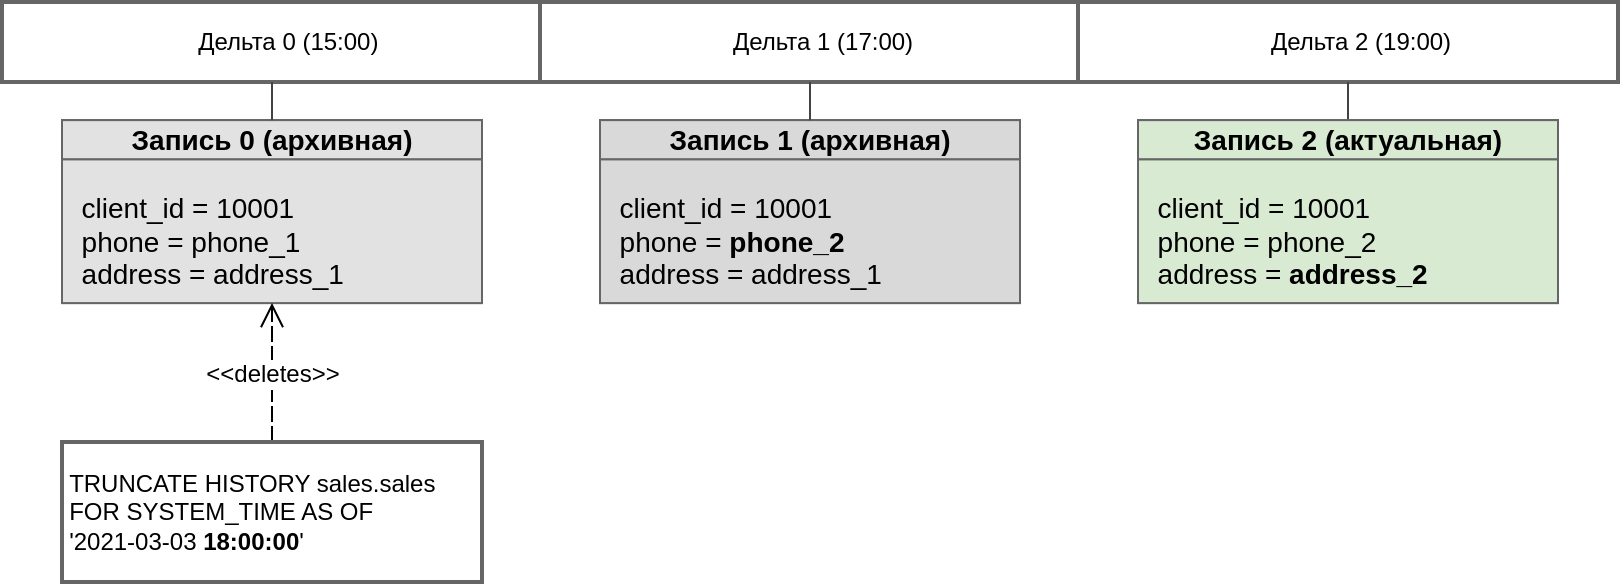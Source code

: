 <mxfile version="14.6.13" type="device"><diagram id="1TJ0KaK4ZdijqrAgzvqB" name="Страница 1"><mxGraphModel dx="1010" dy="609" grid="1" gridSize="10" guides="1" tooltips="1" connect="1" arrows="1" fold="1" page="1" pageScale="1" pageWidth="850" pageHeight="1100" math="0" shadow="0"><root><mxCell id="0"/><mxCell id="1" parent="0"/><mxCell id="RrUR-xSOXoD-MwmKxzxo-1" value="&lt;div style='width: 240.0px;height:auto;word-break: break-word;'&gt;&lt;div align=&quot;center&quot;&gt;&lt;span style=&quot;font-family: Arial; font-size: 12px; text-decoration: none; line-height: 14px;&quot;&gt;&amp;nbsp;Дельта 0 (15:00)&lt;/span&gt;&lt;/div&gt;&lt;/div&gt;" style="shape=rect;shadow=0;strokeWidth=2;fillColor=#ffffff;strokeColor=#666666;opacity=100.0;html=1;nl2Br=0;verticalAlign=middle;align=center;spacingLeft=13.5;spacingRight=0;whiteSpace=wrap;gliffyId=0;" vertex="1" parent="1"><mxGeometry x="10" y="10" width="270" height="40" as="geometry"/></mxCell><mxCell id="RrUR-xSOXoD-MwmKxzxo-2" value="&lt;div style='width: 240.0px;height:auto;word-break: break-word;'&gt;&lt;div align=&quot;center&quot;&gt;&lt;span style=&quot;font-family: Arial; font-size: 12px; text-decoration: none; line-height: 14px;&quot;&gt;Дельта 1 (17:00)&lt;/span&gt;&lt;/div&gt;&lt;/div&gt;" style="shape=rect;shadow=0;strokeWidth=2;fillColor=#ffffff;strokeColor=#666666;opacity=100.0;html=1;nl2Br=0;verticalAlign=middle;align=center;spacingLeft=13.5;spacingRight=0;whiteSpace=wrap;gliffyId=3;" vertex="1" parent="1"><mxGeometry x="279" y="10" width="270" height="40" as="geometry"/></mxCell><mxCell id="RrUR-xSOXoD-MwmKxzxo-3" value="&lt;div style='width: 240.0px;height:auto;word-break: break-word;'&gt;&lt;div align=&quot;center&quot;&gt;&lt;span style=&quot;font-family: Arial; font-size: 12px; text-decoration: none; line-height: 14px;&quot;&gt;Дельта 2 (19:00)&lt;/span&gt;&lt;/div&gt;&lt;/div&gt;" style="shape=rect;shadow=0;strokeWidth=2;fillColor=#ffffff;strokeColor=#666666;opacity=100.0;html=1;nl2Br=0;verticalAlign=middle;align=center;spacingLeft=13.5;spacingRight=0;whiteSpace=wrap;gliffyId=5;" vertex="1" parent="1"><mxGeometry x="548" y="10" width="270" height="40" as="geometry"/></mxCell><mxCell id="RrUR-xSOXoD-MwmKxzxo-4" style="shape=filledEdge;strokeWidth=1;strokeColor=#434343;fillColor=none;startArrow=none;startFill=0;startSize=6;endArrow=none;endFill=0;endSize=6;rounded=0;gliffyId=19;edgeStyle=orthogonalEdgeStyle;" edge="1" parent="1" source="RrUR-xSOXoD-MwmKxzxo-11" target="RrUR-xSOXoD-MwmKxzxo-3"><mxGeometry width="106.4" height="64" relative="1" as="geometry"><Array as="points"><mxPoint x="683" y="69.065"/><mxPoint x="683" y="50"/></Array></mxGeometry></mxCell><mxCell id="RrUR-xSOXoD-MwmKxzxo-5" style="shape=rect;shadow=0;strokeWidth=1;fillColor=#e2e2e2;strokeColor=#666666;opacity=100.0;gliffyId=52;" vertex="1" parent="1"><mxGeometry x="40" y="69.065" width="210" height="91.478" as="geometry"/></mxCell><mxCell id="RrUR-xSOXoD-MwmKxzxo-6" value="&lt;div style='width: 207.0px;height:auto;word-break: break-word;'&gt;&lt;div align=&quot;center&quot;&gt;&lt;span style=&quot;font-family: Arial; font-size: 14px; font-weight: bold; text-decoration: none; line-height: 16.5px;&quot;&gt;Запись 0 (архивная)&lt;/span&gt;&lt;/div&gt;&lt;/div&gt;" style="shape=rect;shadow=0;strokeWidth=1;fillColor=#e2e2e2;strokeColor=#666666;opacity=100.0;html=1;nl2Br=0;verticalAlign=top;align=center;spacingLeft=0.0;spacingRight=0;spacingTop=-5.0;spacingBottom=2;whiteSpace=wrap;gliffyId=53;" vertex="1" parent="RrUR-xSOXoD-MwmKxzxo-5"><mxGeometry width="210" height="19.652" as="geometry"/></mxCell><mxCell id="RrUR-xSOXoD-MwmKxzxo-7" value="&lt;div style='width: 207.0px;height:auto;word-break: break-word;'&gt;&lt;div align=&quot;left&quot;&gt;&lt;span style=&quot;font-family: Arial; font-size: 10px; font-weight: normal; text-decoration: none; line-height: 11px;&quot;&gt;&amp;nbsp;&lt;/span&gt;&lt;/div&gt;&lt;div align=&quot;left&quot;&gt;&lt;span style=&quot;font-family: Arial; font-size: 14px; font-weight: normal; text-decoration: none; line-height: 16.5px;&quot;&gt;&amp;nbsp; client_id = 10001&lt;/span&gt;&lt;/div&gt;&lt;div align=&quot;left&quot;&gt;&lt;span style=&quot;font-family: Arial; font-size: 14px; font-weight: normal; text-decoration: none; line-height: 16.5px;&quot;&gt;&amp;nbsp; phone = phone_1&lt;/span&gt;&lt;/div&gt;&lt;div align=&quot;left&quot;&gt;&lt;span style=&quot;font-family: Arial; font-size: 14px; font-weight: normal; text-decoration: none; line-height: 16.5px;&quot;&gt;&amp;nbsp; address = address_1&lt;/span&gt;&lt;/div&gt;&lt;div align=&quot;left&quot;&gt;&lt;span style=&quot;font-size: 10px; text-decoration: none; line-height: 11px;&quot;&gt;&amp;nbsp;&lt;/span&gt;&lt;/div&gt;&lt;/div&gt;" style="shape=rect;shadow=0;strokeWidth=1;fillColor=#e2e2e2;strokeColor=#666666;opacity=100.0;html=1;nl2Br=0;verticalAlign=top;align=left;spacingLeft=0.0;spacingRight=0;spacingTop=-5.0;spacingBottom=2;whiteSpace=wrap;gliffyId=55;" vertex="1" parent="RrUR-xSOXoD-MwmKxzxo-5"><mxGeometry y="19.652" width="210" height="71.826" as="geometry"/></mxCell><mxCell id="RrUR-xSOXoD-MwmKxzxo-8" style="shape=rect;shadow=0;strokeWidth=1;fillColor=#d9d9d9;strokeColor=#666666;opacity=100.0;gliffyId=168;" vertex="1" parent="1"><mxGeometry x="309" y="69.065" width="210" height="91.478" as="geometry"/></mxCell><mxCell id="RrUR-xSOXoD-MwmKxzxo-9" value="&lt;div style='width: 207.0px;height:auto;word-break: break-word;'&gt;&lt;div align=&quot;center&quot;&gt;&lt;span style=&quot;font-family: Arial; font-size: 14px; font-weight: bold; text-decoration: none; line-height: 16.5px;&quot;&gt;Запись 1 (архивная)&lt;/span&gt;&lt;/div&gt;&lt;/div&gt;" style="shape=rect;shadow=0;strokeWidth=1;fillColor=#d9d9d9;strokeColor=#666666;opacity=100.0;html=1;nl2Br=0;verticalAlign=top;align=center;spacingLeft=0.0;spacingRight=0;spacingTop=-5.0;spacingBottom=2;whiteSpace=wrap;gliffyId=169;" vertex="1" parent="RrUR-xSOXoD-MwmKxzxo-8"><mxGeometry width="210" height="19.652" as="geometry"/></mxCell><mxCell id="RrUR-xSOXoD-MwmKxzxo-10" value="&lt;div style='width: 207.0px;height:auto;word-break: break-word;'&gt;&lt;div align=&quot;left&quot;&gt;&lt;span style=&quot;font-family: Arial; font-size: 10px; font-weight: normal; text-decoration: none; line-height: 11px;&quot;&gt;&amp;nbsp;&lt;/span&gt;&lt;/div&gt;&lt;div align=&quot;left&quot;&gt;&lt;span style=&quot;font-family: Arial; font-size: 14px; font-weight: normal; text-decoration: none; line-height: 16.5px;&quot;&gt;&amp;nbsp; client_id = 10001&lt;/span&gt;&lt;/div&gt;&lt;div align=&quot;left&quot;&gt;&lt;span style=&quot;font-family: Arial; font-size: 14px; font-weight: normal; text-decoration: none; line-height: 16.5px;&quot;&gt;&amp;nbsp; phone = &lt;span style=&quot;font-weight: bold; line-height: 16.5px;&quot;&gt;phone_2&lt;/span&gt;&lt;/span&gt;&lt;/div&gt;&lt;div align=&quot;left&quot;&gt;&lt;span style=&quot;font-family: Arial; font-size: 14px; font-weight: normal; text-decoration: none; line-height: 16.5px;&quot;&gt;&amp;nbsp; address = address_1&lt;/span&gt;&lt;/div&gt;&lt;div align=&quot;left&quot;&gt;&lt;span style=&quot;font-size: 10px; text-decoration: none; line-height: 11px;&quot;&gt;&amp;nbsp;&lt;/span&gt;&lt;/div&gt;&lt;/div&gt;" style="shape=rect;shadow=0;strokeWidth=1;fillColor=#d9d9d9;strokeColor=#666666;opacity=100.0;html=1;nl2Br=0;verticalAlign=top;align=left;spacingLeft=0.0;spacingRight=0;spacingTop=-5.0;spacingBottom=2;whiteSpace=wrap;gliffyId=171;" vertex="1" parent="RrUR-xSOXoD-MwmKxzxo-8"><mxGeometry y="19.652" width="210" height="71.826" as="geometry"/></mxCell><mxCell id="RrUR-xSOXoD-MwmKxzxo-11" style="shape=rect;shadow=0;strokeWidth=1;fillColor=#d9ead3;strokeColor=#666666;opacity=100.0;gliffyId=173;" vertex="1" parent="1"><mxGeometry x="578" y="69.065" width="210" height="91.478" as="geometry"/></mxCell><mxCell id="RrUR-xSOXoD-MwmKxzxo-12" value="&lt;div style='width: 207.0px;height:auto;word-break: break-word;'&gt;&lt;div align=&quot;center&quot;&gt;&lt;span style=&quot;font-family: Arial; font-size: 14px; font-weight: bold; text-decoration: none; line-height: 16.5px;&quot;&gt;Запись 2 (актуальная)&lt;/span&gt;&lt;/div&gt;&lt;/div&gt;" style="shape=rect;shadow=0;strokeWidth=1;fillColor=#d9ead3;strokeColor=#666666;opacity=100.0;html=1;nl2Br=0;verticalAlign=top;align=center;spacingLeft=0.0;spacingRight=0;spacingTop=-5.0;spacingBottom=2;whiteSpace=wrap;gliffyId=174;" vertex="1" parent="RrUR-xSOXoD-MwmKxzxo-11"><mxGeometry width="210" height="19.652" as="geometry"/></mxCell><mxCell id="RrUR-xSOXoD-MwmKxzxo-13" value="&lt;div style='width: 207.0px;height:auto;word-break: break-word;'&gt;&lt;div align=&quot;left&quot;&gt;&lt;span style=&quot;font-family: Arial; font-size: 10px; font-weight: normal; text-decoration: none; line-height: 11px;&quot;&gt;&amp;nbsp;&lt;/span&gt;&lt;/div&gt;&lt;div align=&quot;left&quot;&gt;&lt;span style=&quot;font-family: Arial; font-size: 14px; font-weight: normal; text-decoration: none; line-height: 16.5px;&quot;&gt;&amp;nbsp; client_id = 10001&lt;/span&gt;&lt;/div&gt;&lt;div align=&quot;left&quot;&gt;&lt;span style=&quot;font-family: Arial; font-size: 14px; font-weight: normal; text-decoration: none; line-height: 16.5px;&quot;&gt;&amp;nbsp; phone = phone_2&lt;/span&gt;&lt;/div&gt;&lt;div align=&quot;left&quot;&gt;&lt;span style=&quot;font-family: Arial; font-size: 14px; font-weight: normal; text-decoration: none; line-height: 16.5px;&quot;&gt;&amp;nbsp; address = &lt;span style=&quot;font-weight: bold; line-height: 16.5px;&quot;&gt;address_2&lt;/span&gt;&lt;/span&gt;&lt;/div&gt;&lt;div align=&quot;left&quot;&gt;&lt;span style=&quot;font-size: 10px; text-decoration: none; line-height: 11px;&quot;&gt;&amp;nbsp;&lt;/span&gt;&lt;/div&gt;&lt;/div&gt;" style="shape=rect;shadow=0;strokeWidth=1;fillColor=#d9ead3;strokeColor=#666666;opacity=100.0;html=1;nl2Br=0;verticalAlign=top;align=left;spacingLeft=0.0;spacingRight=0;spacingTop=-5.0;spacingBottom=2;whiteSpace=wrap;gliffyId=176;" vertex="1" parent="RrUR-xSOXoD-MwmKxzxo-11"><mxGeometry y="19.652" width="210" height="71.826" as="geometry"/></mxCell><mxCell id="RrUR-xSOXoD-MwmKxzxo-14" style="shape=filledEdge;strokeWidth=1;strokeColor=#434343;fillColor=none;startArrow=none;startFill=0;startSize=6;endArrow=none;endFill=0;endSize=6;rounded=0;gliffyId=178;edgeStyle=orthogonalEdgeStyle;" edge="1" parent="1" source="RrUR-xSOXoD-MwmKxzxo-8" target="RrUR-xSOXoD-MwmKxzxo-2"><mxGeometry width="106.4" height="64" relative="1" as="geometry"><Array as="points"><mxPoint x="414" y="69.065"/><mxPoint x="414" y="50"/></Array></mxGeometry></mxCell><mxCell id="RrUR-xSOXoD-MwmKxzxo-15" style="shape=filledEdge;strokeWidth=1;strokeColor=#434343;fillColor=none;startArrow=none;startFill=0;startSize=6;endArrow=none;endFill=0;endSize=6;rounded=0;gliffyId=179;edgeStyle=orthogonalEdgeStyle;" edge="1" parent="1" source="RrUR-xSOXoD-MwmKxzxo-5" target="RrUR-xSOXoD-MwmKxzxo-1"><mxGeometry width="106.4" height="64" relative="1" as="geometry"><Array as="points"><mxPoint x="145" y="69.065"/><mxPoint x="145" y="50"/></Array></mxGeometry></mxCell><mxCell id="RrUR-xSOXoD-MwmKxzxo-16" style="shape=filledEdge;strokeWidth=1;strokeColor=#000000;fillColor=none;startArrow=none;startFill=0;startSize=6;endArrow=open;endFill=0;endSize=10;rounded=0;dashed=1;fixDash=1;dashPattern=8.0 2.0;html=1;nl2Br=0;gliffyId=207;edgeStyle=orthogonalEdgeStyle;" edge="1" parent="1" source="RrUR-xSOXoD-MwmKxzxo-18" target="RrUR-xSOXoD-MwmKxzxo-5"><mxGeometry width="100" height="100" relative="1" as="geometry"><Array as="points"><mxPoint x="145" y="230"/><mxPoint x="145" y="160.543"/></Array></mxGeometry></mxCell><mxCell id="RrUR-xSOXoD-MwmKxzxo-17" value="&lt;div style='width: 78.704px;height:auto;word-break: break-word;'&gt;&lt;div align=&quot;center&quot;&gt;&lt;span style=&quot;font-family: Arial; font-size: 12px; line-height: 0;&quot;&gt;&lt;span style=&quot;font-family: Arial; font-size: 12px; text-decoration: none; line-height: 14px;&quot;&gt;&amp;lt;&amp;lt;deletes&amp;gt;&amp;gt;&lt;/span&gt;&lt;/span&gt;&lt;/div&gt;&lt;/div&gt;" style="text;html=1;nl2Br=0;labelBackgroundColor=#FFFFFF;html=1;nl2Br=0;verticalAlign=middle;align=center;spacingLeft=0.0;spacingRight=0;gliffyId=208;" vertex="1" parent="RrUR-xSOXoD-MwmKxzxo-16"><mxGeometry relative="1" as="geometry"><mxPoint as="offset"/></mxGeometry></mxCell><mxCell id="RrUR-xSOXoD-MwmKxzxo-18" value="&lt;div style='width: 203.889px;height:auto;word-break: break-word;'&gt;&lt;div align=&quot;left&quot;&gt;&lt;span style=&quot;text-decoration: none; line-height: normal; line-height: normal;&quot;&gt;&amp;nbsp;&lt;/span&gt;&lt;/div&gt;&lt;div align=&quot;left&quot;&gt;&lt;span style=&quot;line-height: normal; line-height: normal;&quot;&gt;TRUNCATE HISTORY sales.sales &lt;/span&gt;&lt;/div&gt;&lt;div align=&quot;left&quot;&gt;&lt;span style=&quot;line-height: normal; line-height: normal;&quot;&gt;FOR SYSTEM_TIME AS OF&amp;nbsp;&lt;/span&gt;&lt;/div&gt;&lt;div align=&quot;left&quot;&gt;&lt;span style=&quot;line-height: normal; line-height: normal;&quot;&gt;'2021-03-03&amp;nbsp;&lt;span style=&quot;font-weight: bold; line-height: normal; line-height: normal;&quot;&gt;18:00:00&lt;/span&gt;'&lt;/span&gt;&lt;/div&gt;&lt;div align=&quot;center&quot;&gt;&lt;span style=&quot;font-family: Arial; font-size: 12px; text-decoration: none; line-height: 0;&quot;&gt;&lt;span style=&quot;text-decoration: none; line-height: 14px;&quot;&gt;&amp;nbsp;&lt;/span&gt;&lt;/span&gt;&lt;/div&gt;&lt;/div&gt;" style="shape=rect;shadow=0;strokeWidth=2;fillColor=#ffffff;strokeColor=#666666;opacity=100.0;html=1;nl2Br=0;verticalAlign=middle;align=center;spacingLeft=7.556;spacingRight=6;whiteSpace=wrap;gliffyId=211;" vertex="1" parent="1"><mxGeometry x="40" y="230" width="210" height="70" as="geometry"/></mxCell></root></mxGraphModel></diagram></mxfile>
